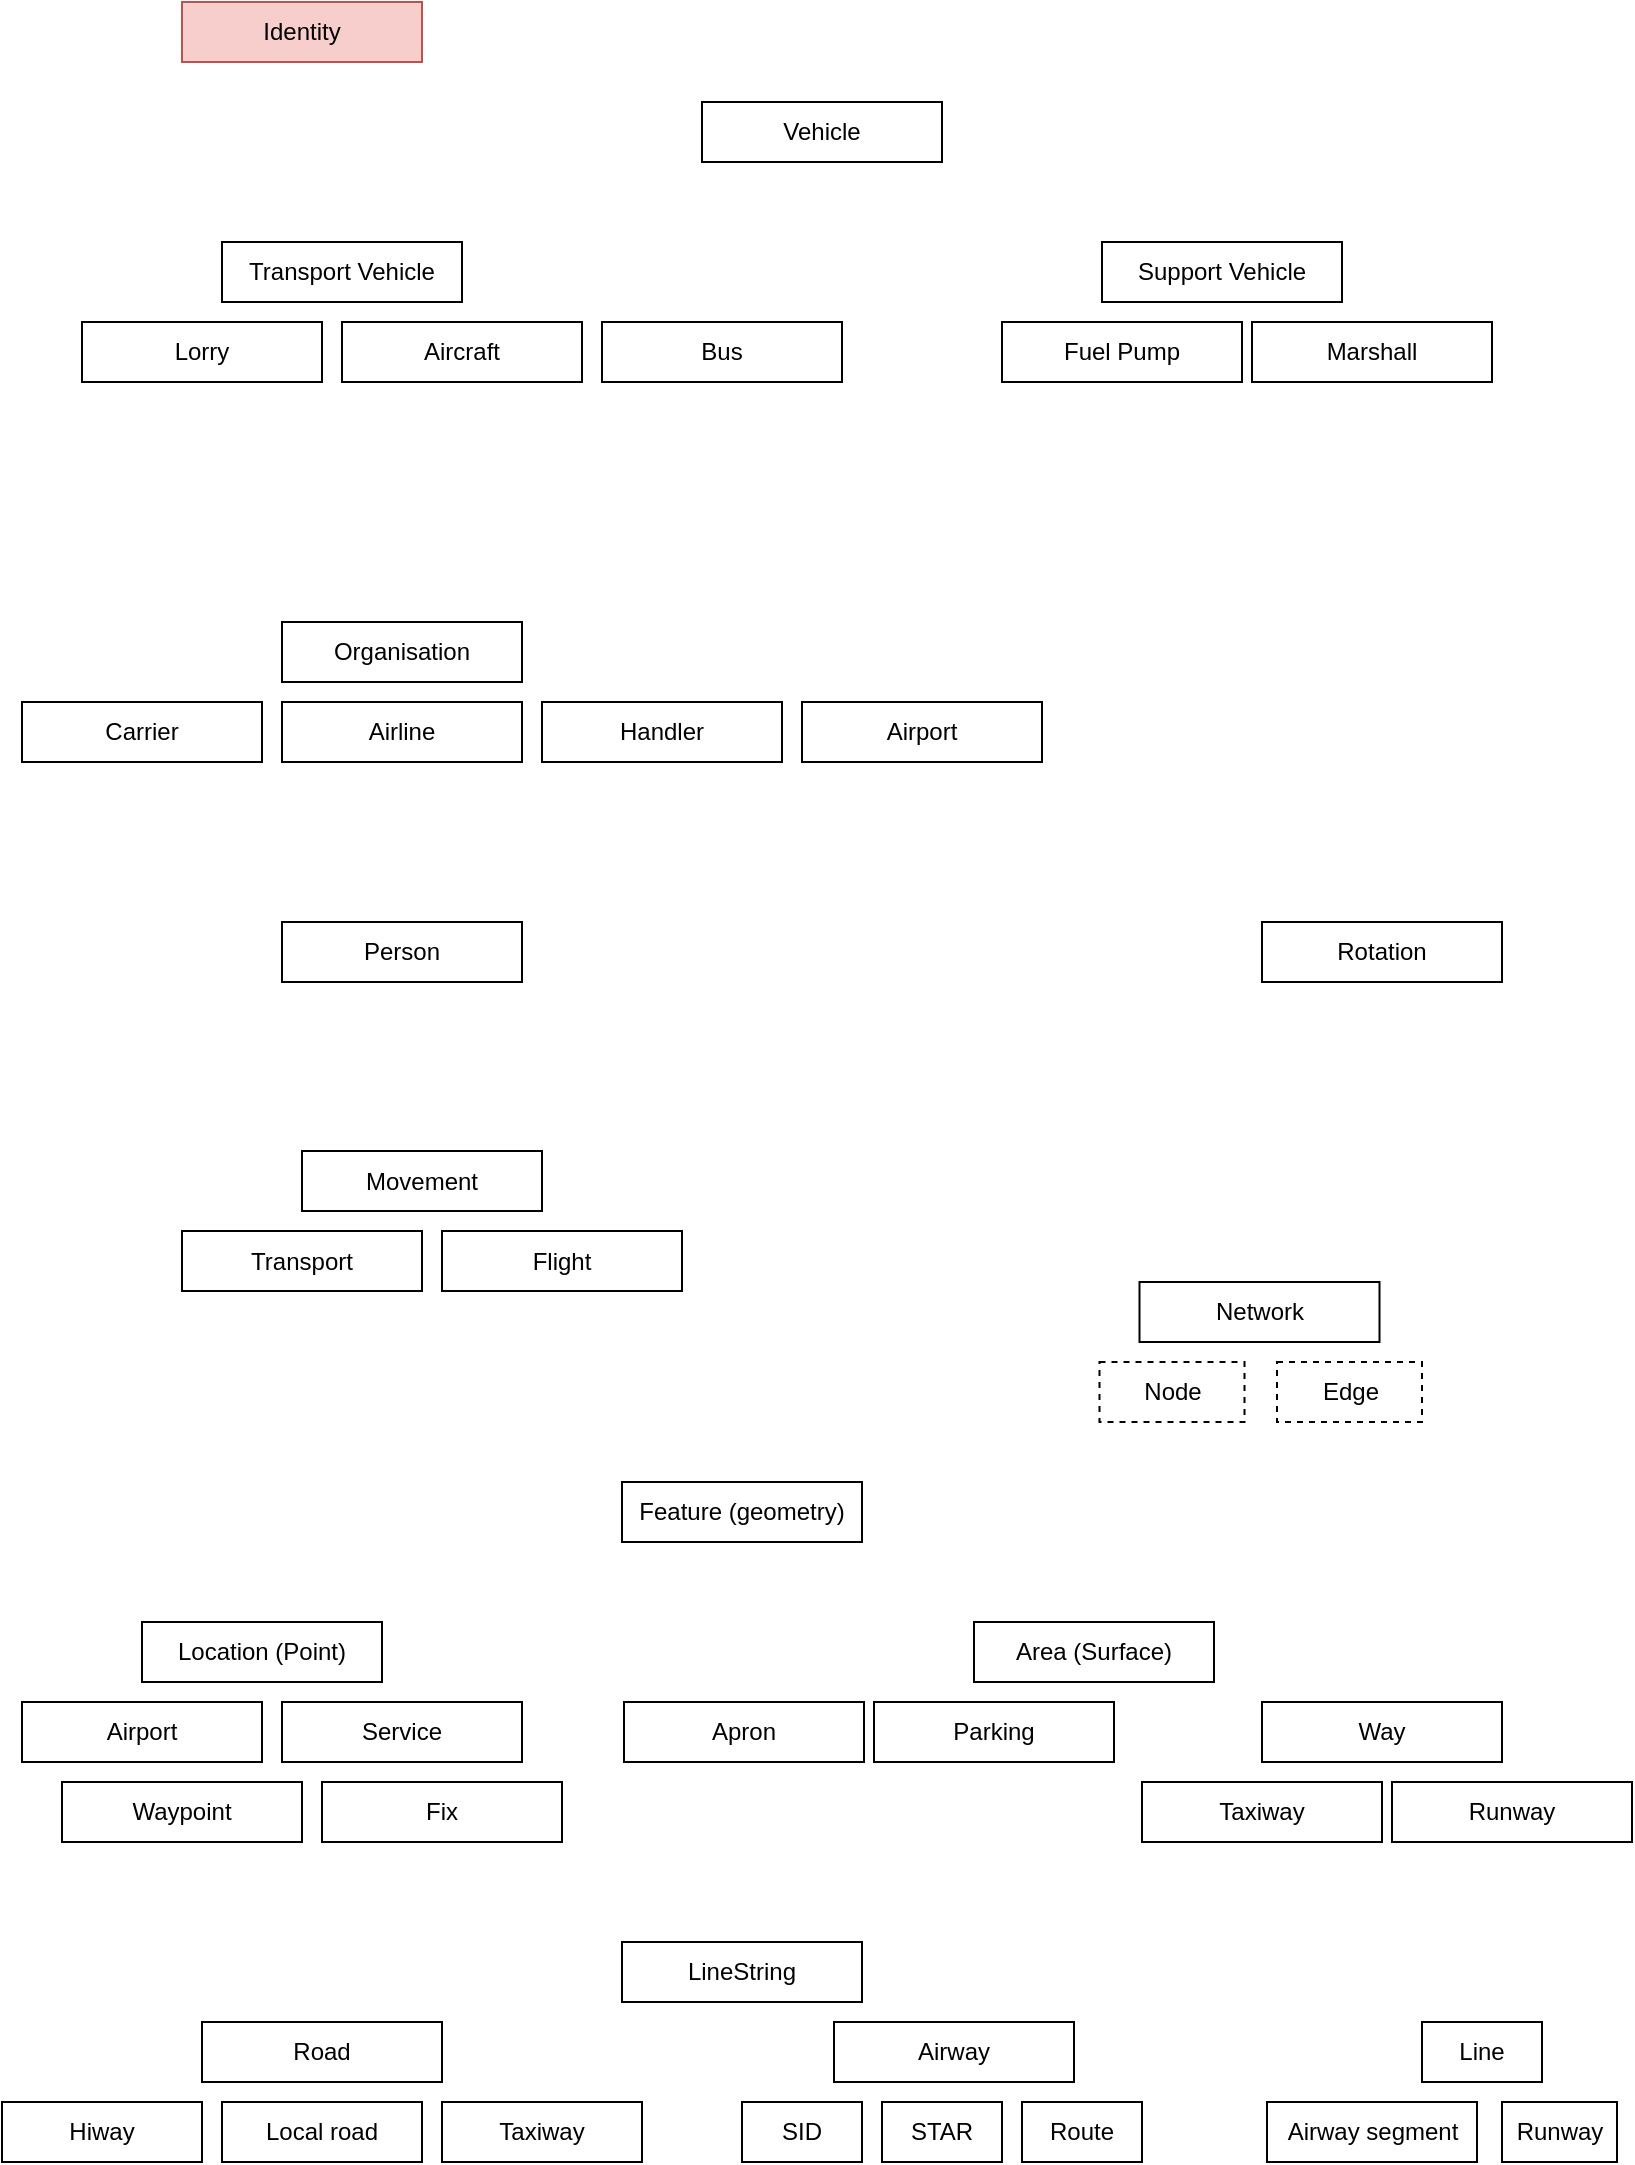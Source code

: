<mxfile version="14.5.1" type="device"><diagram id="rC8QchHqTf9euF67HtGm" name="Page-1"><mxGraphModel dx="1106" dy="1003" grid="1" gridSize="10" guides="1" tooltips="1" connect="1" arrows="1" fold="1" page="1" pageScale="1" pageWidth="827" pageHeight="1169" math="0" shadow="0"><root><mxCell id="0"/><mxCell id="1" parent="0"/><mxCell id="CYsZGSgPQ-XGgWsk8S3a-1" value="Transport Vehicle" style="rounded=0;whiteSpace=wrap;html=1;" parent="1" vertex="1"><mxGeometry x="120" y="130" width="120" height="30" as="geometry"/></mxCell><mxCell id="CYsZGSgPQ-XGgWsk8S3a-2" value="Lorry" style="rounded=0;whiteSpace=wrap;html=1;" parent="1" vertex="1"><mxGeometry x="50" y="170" width="120" height="30" as="geometry"/></mxCell><mxCell id="CYsZGSgPQ-XGgWsk8S3a-3" value="Aircraft" style="rounded=0;whiteSpace=wrap;html=1;" parent="1" vertex="1"><mxGeometry x="180" y="170" width="120" height="30" as="geometry"/></mxCell><mxCell id="CYsZGSgPQ-XGgWsk8S3a-4" value="Vehicle" style="rounded=0;whiteSpace=wrap;html=1;" parent="1" vertex="1"><mxGeometry x="360" y="60" width="120" height="30" as="geometry"/></mxCell><mxCell id="CYsZGSgPQ-XGgWsk8S3a-5" value="Support Vehicle" style="rounded=0;whiteSpace=wrap;html=1;" parent="1" vertex="1"><mxGeometry x="560" y="130" width="120" height="30" as="geometry"/></mxCell><mxCell id="CYsZGSgPQ-XGgWsk8S3a-6" value="Fuel Pump" style="rounded=0;whiteSpace=wrap;html=1;" parent="1" vertex="1"><mxGeometry x="510" y="170" width="120" height="30" as="geometry"/></mxCell><mxCell id="CYsZGSgPQ-XGgWsk8S3a-7" value="Organisation" style="rounded=0;whiteSpace=wrap;html=1;" parent="1" vertex="1"><mxGeometry x="150" y="320" width="120" height="30" as="geometry"/></mxCell><mxCell id="CYsZGSgPQ-XGgWsk8S3a-8" value="Airline" style="rounded=0;whiteSpace=wrap;html=1;" parent="1" vertex="1"><mxGeometry x="150" y="360" width="120" height="30" as="geometry"/></mxCell><mxCell id="CYsZGSgPQ-XGgWsk8S3a-10" value="Carrier" style="rounded=0;whiteSpace=wrap;html=1;" parent="1" vertex="1"><mxGeometry x="20" y="360" width="120" height="30" as="geometry"/></mxCell><mxCell id="CYsZGSgPQ-XGgWsk8S3a-12" value="Marshall" style="rounded=0;whiteSpace=wrap;html=1;" parent="1" vertex="1"><mxGeometry x="635" y="170" width="120" height="30" as="geometry"/></mxCell><mxCell id="CYsZGSgPQ-XGgWsk8S3a-13" value="Bus" style="rounded=0;whiteSpace=wrap;html=1;" parent="1" vertex="1"><mxGeometry x="310" y="170" width="120" height="30" as="geometry"/></mxCell><mxCell id="CYsZGSgPQ-XGgWsk8S3a-14" value="Movement" style="rounded=0;whiteSpace=wrap;html=1;" parent="1" vertex="1"><mxGeometry x="160" y="584.5" width="120" height="30" as="geometry"/></mxCell><mxCell id="CYsZGSgPQ-XGgWsk8S3a-15" value="Flight" style="rounded=0;whiteSpace=wrap;html=1;" parent="1" vertex="1"><mxGeometry x="230" y="624.5" width="120" height="30" as="geometry"/></mxCell><mxCell id="CYsZGSgPQ-XGgWsk8S3a-16" value="Transport" style="rounded=0;whiteSpace=wrap;html=1;" parent="1" vertex="1"><mxGeometry x="100" y="624.5" width="120" height="30" as="geometry"/></mxCell><mxCell id="CYsZGSgPQ-XGgWsk8S3a-17" value="Rotation" style="rounded=0;whiteSpace=wrap;html=1;" parent="1" vertex="1"><mxGeometry x="640" y="470" width="120" height="30" as="geometry"/></mxCell><mxCell id="CYsZGSgPQ-XGgWsk8S3a-18" value="Handler" style="rounded=0;whiteSpace=wrap;html=1;" parent="1" vertex="1"><mxGeometry x="280" y="360" width="120" height="30" as="geometry"/></mxCell><mxCell id="CYsZGSgPQ-XGgWsk8S3a-19" value="Airport" style="rounded=0;whiteSpace=wrap;html=1;" parent="1" vertex="1"><mxGeometry x="410" y="360" width="120" height="30" as="geometry"/></mxCell><mxCell id="CYsZGSgPQ-XGgWsk8S3a-21" value="Person" style="rounded=0;whiteSpace=wrap;html=1;" parent="1" vertex="1"><mxGeometry x="150" y="470" width="120" height="30" as="geometry"/></mxCell><mxCell id="CYsZGSgPQ-XGgWsk8S3a-22" value="Identity" style="rounded=0;whiteSpace=wrap;html=1;fillColor=#f8cecc;strokeColor=#b85450;" parent="1" vertex="1"><mxGeometry x="100" y="10" width="120" height="30" as="geometry"/></mxCell><mxCell id="CYsZGSgPQ-XGgWsk8S3a-23" value="Location (Point)" style="rounded=0;whiteSpace=wrap;html=1;" parent="1" vertex="1"><mxGeometry x="80" y="820" width="120" height="30" as="geometry"/></mxCell><mxCell id="CYsZGSgPQ-XGgWsk8S3a-24" value="Service" style="rounded=0;whiteSpace=wrap;html=1;" parent="1" vertex="1"><mxGeometry x="150" y="860" width="120" height="30" as="geometry"/></mxCell><mxCell id="CYsZGSgPQ-XGgWsk8S3a-25" value="Airport" style="rounded=0;whiteSpace=wrap;html=1;" parent="1" vertex="1"><mxGeometry x="20" y="860" width="120" height="30" as="geometry"/></mxCell><mxCell id="CYsZGSgPQ-XGgWsk8S3a-26" value="Feature (geometry)" style="rounded=0;whiteSpace=wrap;html=1;" parent="1" vertex="1"><mxGeometry x="320" y="750" width="120" height="30" as="geometry"/></mxCell><mxCell id="CYsZGSgPQ-XGgWsk8S3a-27" value="Area (Surface)" style="rounded=0;whiteSpace=wrap;html=1;" parent="1" vertex="1"><mxGeometry x="496" y="820" width="120" height="30" as="geometry"/></mxCell><mxCell id="CYsZGSgPQ-XGgWsk8S3a-28" value="Parking" style="rounded=0;whiteSpace=wrap;html=1;" parent="1" vertex="1"><mxGeometry x="446" y="860" width="120" height="30" as="geometry"/></mxCell><mxCell id="CYsZGSgPQ-XGgWsk8S3a-29" value="LineString" style="rounded=0;whiteSpace=wrap;html=1;" parent="1" vertex="1"><mxGeometry x="320" y="980" width="120" height="30" as="geometry"/></mxCell><mxCell id="CYsZGSgPQ-XGgWsk8S3a-30" value="Road" style="rounded=0;whiteSpace=wrap;html=1;" parent="1" vertex="1"><mxGeometry x="110" y="1020" width="120" height="30" as="geometry"/></mxCell><mxCell id="CYsZGSgPQ-XGgWsk8S3a-31" value="Taxiway" style="rounded=0;whiteSpace=wrap;html=1;" parent="1" vertex="1"><mxGeometry x="580" y="900" width="120" height="30" as="geometry"/></mxCell><mxCell id="CYsZGSgPQ-XGgWsk8S3a-33" value="Taxiway" style="rounded=0;whiteSpace=wrap;html=1;" parent="1" vertex="1"><mxGeometry x="230" y="1060" width="100" height="30" as="geometry"/></mxCell><mxCell id="CYsZGSgPQ-XGgWsk8S3a-34" value="Runway" style="rounded=0;whiteSpace=wrap;html=1;" parent="1" vertex="1"><mxGeometry x="705" y="900" width="120" height="30" as="geometry"/></mxCell><mxCell id="CYsZGSgPQ-XGgWsk8S3a-35" value="Apron" style="rounded=0;whiteSpace=wrap;html=1;" parent="1" vertex="1"><mxGeometry x="321" y="860" width="120" height="30" as="geometry"/></mxCell><mxCell id="CYsZGSgPQ-XGgWsk8S3a-37" value="Hiway" style="rounded=0;whiteSpace=wrap;html=1;" parent="1" vertex="1"><mxGeometry x="10" y="1060" width="100" height="30" as="geometry"/></mxCell><mxCell id="CYsZGSgPQ-XGgWsk8S3a-38" value="Local road" style="rounded=0;whiteSpace=wrap;html=1;" parent="1" vertex="1"><mxGeometry x="120" y="1060" width="100" height="30" as="geometry"/></mxCell><mxCell id="CYsZGSgPQ-XGgWsk8S3a-39" value="Airway" style="rounded=0;whiteSpace=wrap;html=1;" parent="1" vertex="1"><mxGeometry x="426" y="1020" width="120" height="30" as="geometry"/></mxCell><mxCell id="CYsZGSgPQ-XGgWsk8S3a-40" value="SID" style="rounded=0;whiteSpace=wrap;html=1;" parent="1" vertex="1"><mxGeometry x="380" y="1060" width="60" height="30" as="geometry"/></mxCell><mxCell id="CYsZGSgPQ-XGgWsk8S3a-41" value="STAR" style="rounded=0;whiteSpace=wrap;html=1;" parent="1" vertex="1"><mxGeometry x="450" y="1060" width="60" height="30" as="geometry"/></mxCell><mxCell id="CYsZGSgPQ-XGgWsk8S3a-42" value="Route" style="rounded=0;whiteSpace=wrap;html=1;" parent="1" vertex="1"><mxGeometry x="520" y="1060" width="60" height="30" as="geometry"/></mxCell><mxCell id="CYsZGSgPQ-XGgWsk8S3a-43" value="Waypoint" style="rounded=0;whiteSpace=wrap;html=1;" parent="1" vertex="1"><mxGeometry x="40" y="900" width="120" height="30" as="geometry"/></mxCell><mxCell id="CYsZGSgPQ-XGgWsk8S3a-44" value="Fix" style="rounded=0;whiteSpace=wrap;html=1;" parent="1" vertex="1"><mxGeometry x="170" y="900" width="120" height="30" as="geometry"/></mxCell><mxCell id="CYsZGSgPQ-XGgWsk8S3a-45" value="Airway segment" style="rounded=0;whiteSpace=wrap;html=1;" parent="1" vertex="1"><mxGeometry x="642.5" y="1060" width="105" height="30" as="geometry"/></mxCell><mxCell id="zxR3V1QRbo-EtUG_D0Xe-1" value="Way" style="rounded=0;whiteSpace=wrap;html=1;" vertex="1" parent="1"><mxGeometry x="640" y="860" width="120" height="30" as="geometry"/></mxCell><mxCell id="zxR3V1QRbo-EtUG_D0Xe-2" value="Line" style="rounded=0;whiteSpace=wrap;html=1;" vertex="1" parent="1"><mxGeometry x="720" y="1020" width="60" height="30" as="geometry"/></mxCell><mxCell id="zxR3V1QRbo-EtUG_D0Xe-3" value="Runway" style="rounded=0;whiteSpace=wrap;html=1;" vertex="1" parent="1"><mxGeometry x="760" y="1060" width="57.5" height="30" as="geometry"/></mxCell><mxCell id="zxR3V1QRbo-EtUG_D0Xe-4" value="Network" style="rounded=0;whiteSpace=wrap;html=1;" vertex="1" parent="1"><mxGeometry x="578.75" y="650" width="120" height="30" as="geometry"/></mxCell><mxCell id="zxR3V1QRbo-EtUG_D0Xe-5" value="Node" style="rounded=0;whiteSpace=wrap;html=1;dashed=1;" vertex="1" parent="1"><mxGeometry x="558.75" y="690" width="72.5" height="30" as="geometry"/></mxCell><mxCell id="zxR3V1QRbo-EtUG_D0Xe-6" value="Edge" style="rounded=0;whiteSpace=wrap;html=1;dashed=1;" vertex="1" parent="1"><mxGeometry x="647.5" y="690" width="72.5" height="30" as="geometry"/></mxCell></root></mxGraphModel></diagram></mxfile>